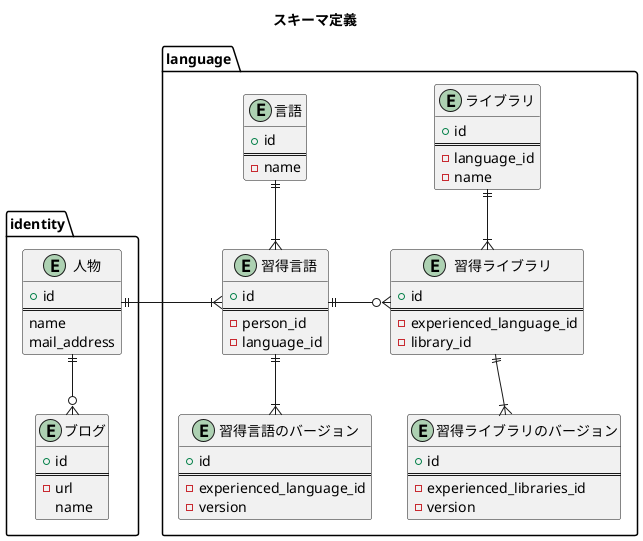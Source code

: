 @startuml

title スキーマ定義

package identity {

  entity "人物" as persons {
    + id
    ====
    name
    mail_address
  }

  entity "ブログ" as blogs {
    + id
    ===
    - url
    name
  }

  persons ||--o{ blogs
}

package language {

  entity "言語" as languages {
    + id
    ===
    - name
  }

  entity "ライブラリ" as libraries {
    + id
    ===
    - language_id
    - name
  }

  entity "習得言語" as experienced_languages {
    + id
    ===
    - person_id
    - language_id
  }

  entity "習得言語のバージョン" as experienced_language_versions {
    + id
    ===
    - experienced_language_id
    - version
  }

  entity "習得ライブラリ" as experienced_libraries {
    + id
    ===
    - experienced_language_id
    - library_id
  }

  entity "習得ライブラリのバージョン" as library_versions {
    + id
    ===
    - experienced_libraries_id
    - version
  }

  languages ||-down-|{ experienced_languages
  experienced_languages ||-down-|{ experienced_language_versions
  libraries ||-down-|{ experienced_libraries
  experienced_libraries ||-down-|{ library_versions

  persons ||-right-|{ experienced_languages
  experienced_languages ||-right-o{ experienced_libraries
}

@enduml
